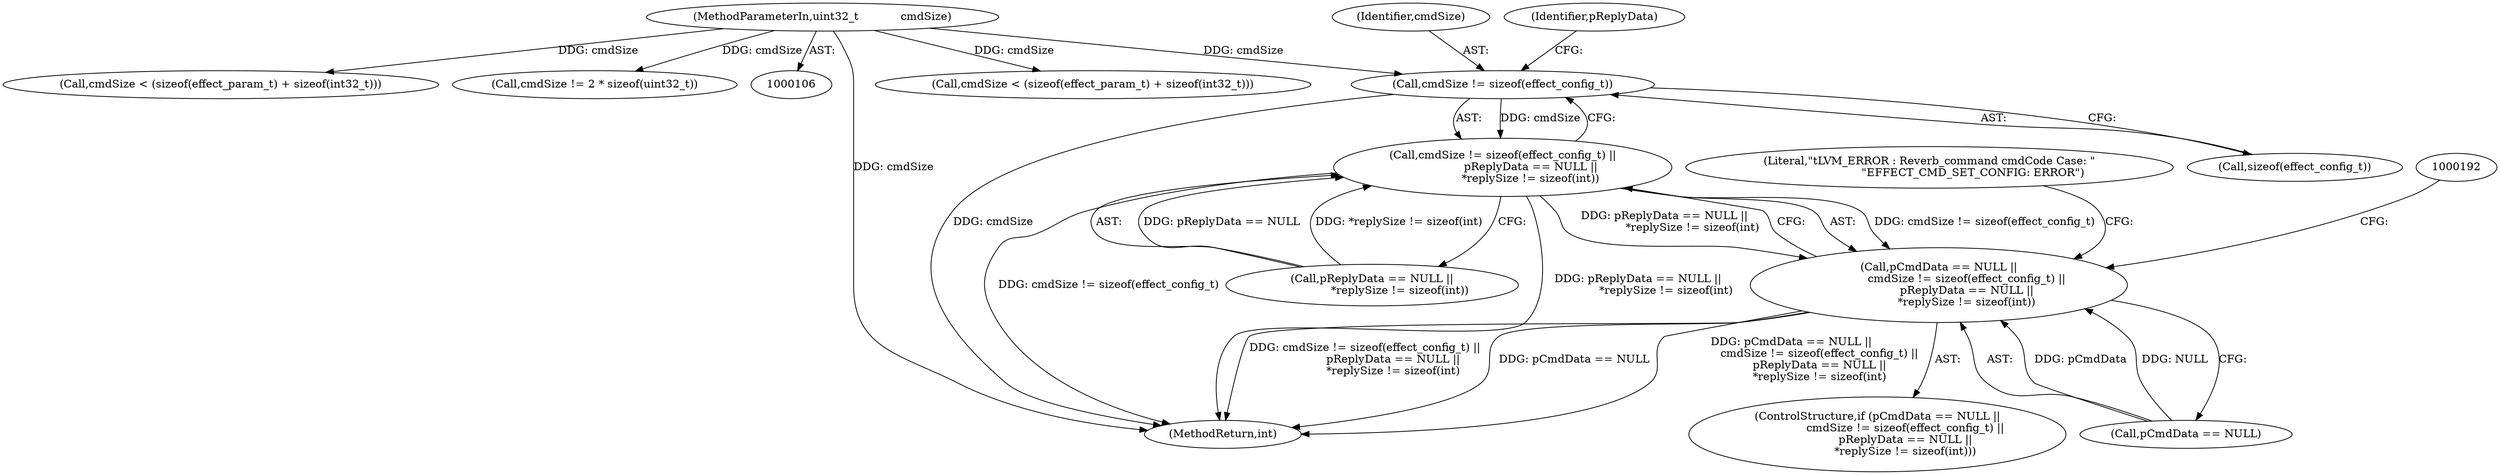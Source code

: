 digraph "0_Android_aeea52da00d210587fb3ed895de3d5f2e0264c88_6@API" {
"1000170" [label="(Call,cmdSize != sizeof(effect_config_t))"];
"1000109" [label="(MethodParameterIn,uint32_t            cmdSize)"];
"1000169" [label="(Call,cmdSize != sizeof(effect_config_t) ||\n                pReplyData == NULL ||\n                *replySize != sizeof(int))"];
"1000165" [label="(Call,pCmdData == NULL ||\n                cmdSize != sizeof(effect_config_t) ||\n                pReplyData == NULL ||\n                *replySize != sizeof(int))"];
"1000641" [label="(MethodReturn,int)"];
"1000109" [label="(MethodParameterIn,uint32_t            cmdSize)"];
"1000340" [label="(Call,cmdSize < (sizeof(effect_param_t) + sizeof(int32_t)))"];
"1000166" [label="(Call,pCmdData == NULL)"];
"1000176" [label="(Identifier,pReplyData)"];
"1000185" [label="(Literal,\"\tLVM_ERROR : Reverb_command cmdCode Case: \"\n                         \"EFFECT_CMD_SET_CONFIG: ERROR\")"];
"1000239" [label="(Call,cmdSize < (sizeof(effect_param_t) + sizeof(int32_t)))"];
"1000170" [label="(Call,cmdSize != sizeof(effect_config_t))"];
"1000172" [label="(Call,sizeof(effect_config_t))"];
"1000174" [label="(Call,pReplyData == NULL ||\n                *replySize != sizeof(int))"];
"1000164" [label="(ControlStructure,if (pCmdData == NULL ||\n                cmdSize != sizeof(effect_config_t) ||\n                pReplyData == NULL ||\n                *replySize != sizeof(int)))"];
"1000519" [label="(Call,cmdSize != 2 * sizeof(uint32_t))"];
"1000171" [label="(Identifier,cmdSize)"];
"1000169" [label="(Call,cmdSize != sizeof(effect_config_t) ||\n                pReplyData == NULL ||\n                *replySize != sizeof(int))"];
"1000165" [label="(Call,pCmdData == NULL ||\n                cmdSize != sizeof(effect_config_t) ||\n                pReplyData == NULL ||\n                *replySize != sizeof(int))"];
"1000170" -> "1000169"  [label="AST: "];
"1000170" -> "1000172"  [label="CFG: "];
"1000171" -> "1000170"  [label="AST: "];
"1000172" -> "1000170"  [label="AST: "];
"1000176" -> "1000170"  [label="CFG: "];
"1000169" -> "1000170"  [label="CFG: "];
"1000170" -> "1000641"  [label="DDG: cmdSize"];
"1000170" -> "1000169"  [label="DDG: cmdSize"];
"1000109" -> "1000170"  [label="DDG: cmdSize"];
"1000109" -> "1000106"  [label="AST: "];
"1000109" -> "1000641"  [label="DDG: cmdSize"];
"1000109" -> "1000239"  [label="DDG: cmdSize"];
"1000109" -> "1000340"  [label="DDG: cmdSize"];
"1000109" -> "1000519"  [label="DDG: cmdSize"];
"1000169" -> "1000165"  [label="AST: "];
"1000169" -> "1000174"  [label="CFG: "];
"1000174" -> "1000169"  [label="AST: "];
"1000165" -> "1000169"  [label="CFG: "];
"1000169" -> "1000641"  [label="DDG: cmdSize != sizeof(effect_config_t)"];
"1000169" -> "1000641"  [label="DDG: pReplyData == NULL ||\n                *replySize != sizeof(int)"];
"1000169" -> "1000165"  [label="DDG: cmdSize != sizeof(effect_config_t)"];
"1000169" -> "1000165"  [label="DDG: pReplyData == NULL ||\n                *replySize != sizeof(int)"];
"1000174" -> "1000169"  [label="DDG: pReplyData == NULL"];
"1000174" -> "1000169"  [label="DDG: *replySize != sizeof(int)"];
"1000165" -> "1000164"  [label="AST: "];
"1000165" -> "1000166"  [label="CFG: "];
"1000166" -> "1000165"  [label="AST: "];
"1000185" -> "1000165"  [label="CFG: "];
"1000192" -> "1000165"  [label="CFG: "];
"1000165" -> "1000641"  [label="DDG: cmdSize != sizeof(effect_config_t) ||\n                pReplyData == NULL ||\n                *replySize != sizeof(int)"];
"1000165" -> "1000641"  [label="DDG: pCmdData == NULL"];
"1000165" -> "1000641"  [label="DDG: pCmdData == NULL ||\n                cmdSize != sizeof(effect_config_t) ||\n                pReplyData == NULL ||\n                *replySize != sizeof(int)"];
"1000166" -> "1000165"  [label="DDG: pCmdData"];
"1000166" -> "1000165"  [label="DDG: NULL"];
}
